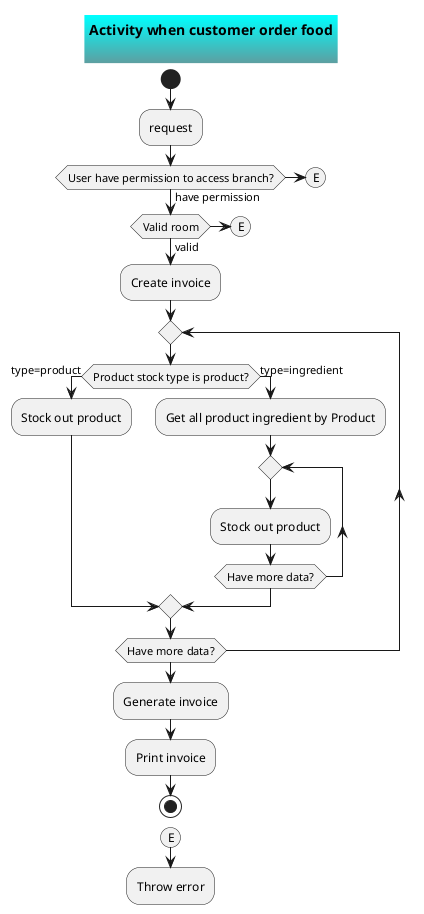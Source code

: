 @startuml
skinparam titleBackgroundColor Aqua-CadetBlue
skinparam TitleFontSize 14
title **Activity when customer order food**\n

start
:request;
if(User have permission to access branch?) then(have permission)
    if(Valid room) then(valid)
        :Create invoice;
        repeat
            if(Product stock type is product?) then(type=product)
                :Stock out product;
            else(type=ingredient) 
                :Get all product ingredient by Product;
                repeat
                    :Stock out product;
                repeat while(Have more data?)
            endif
        repeat while(Have more data?)
        :Generate invoice;
        :Print invoice;
    else
        (E)
        detach
    endif
else
    (E)
    detach
endif
stop

(E)
:Throw error;

@enduml
